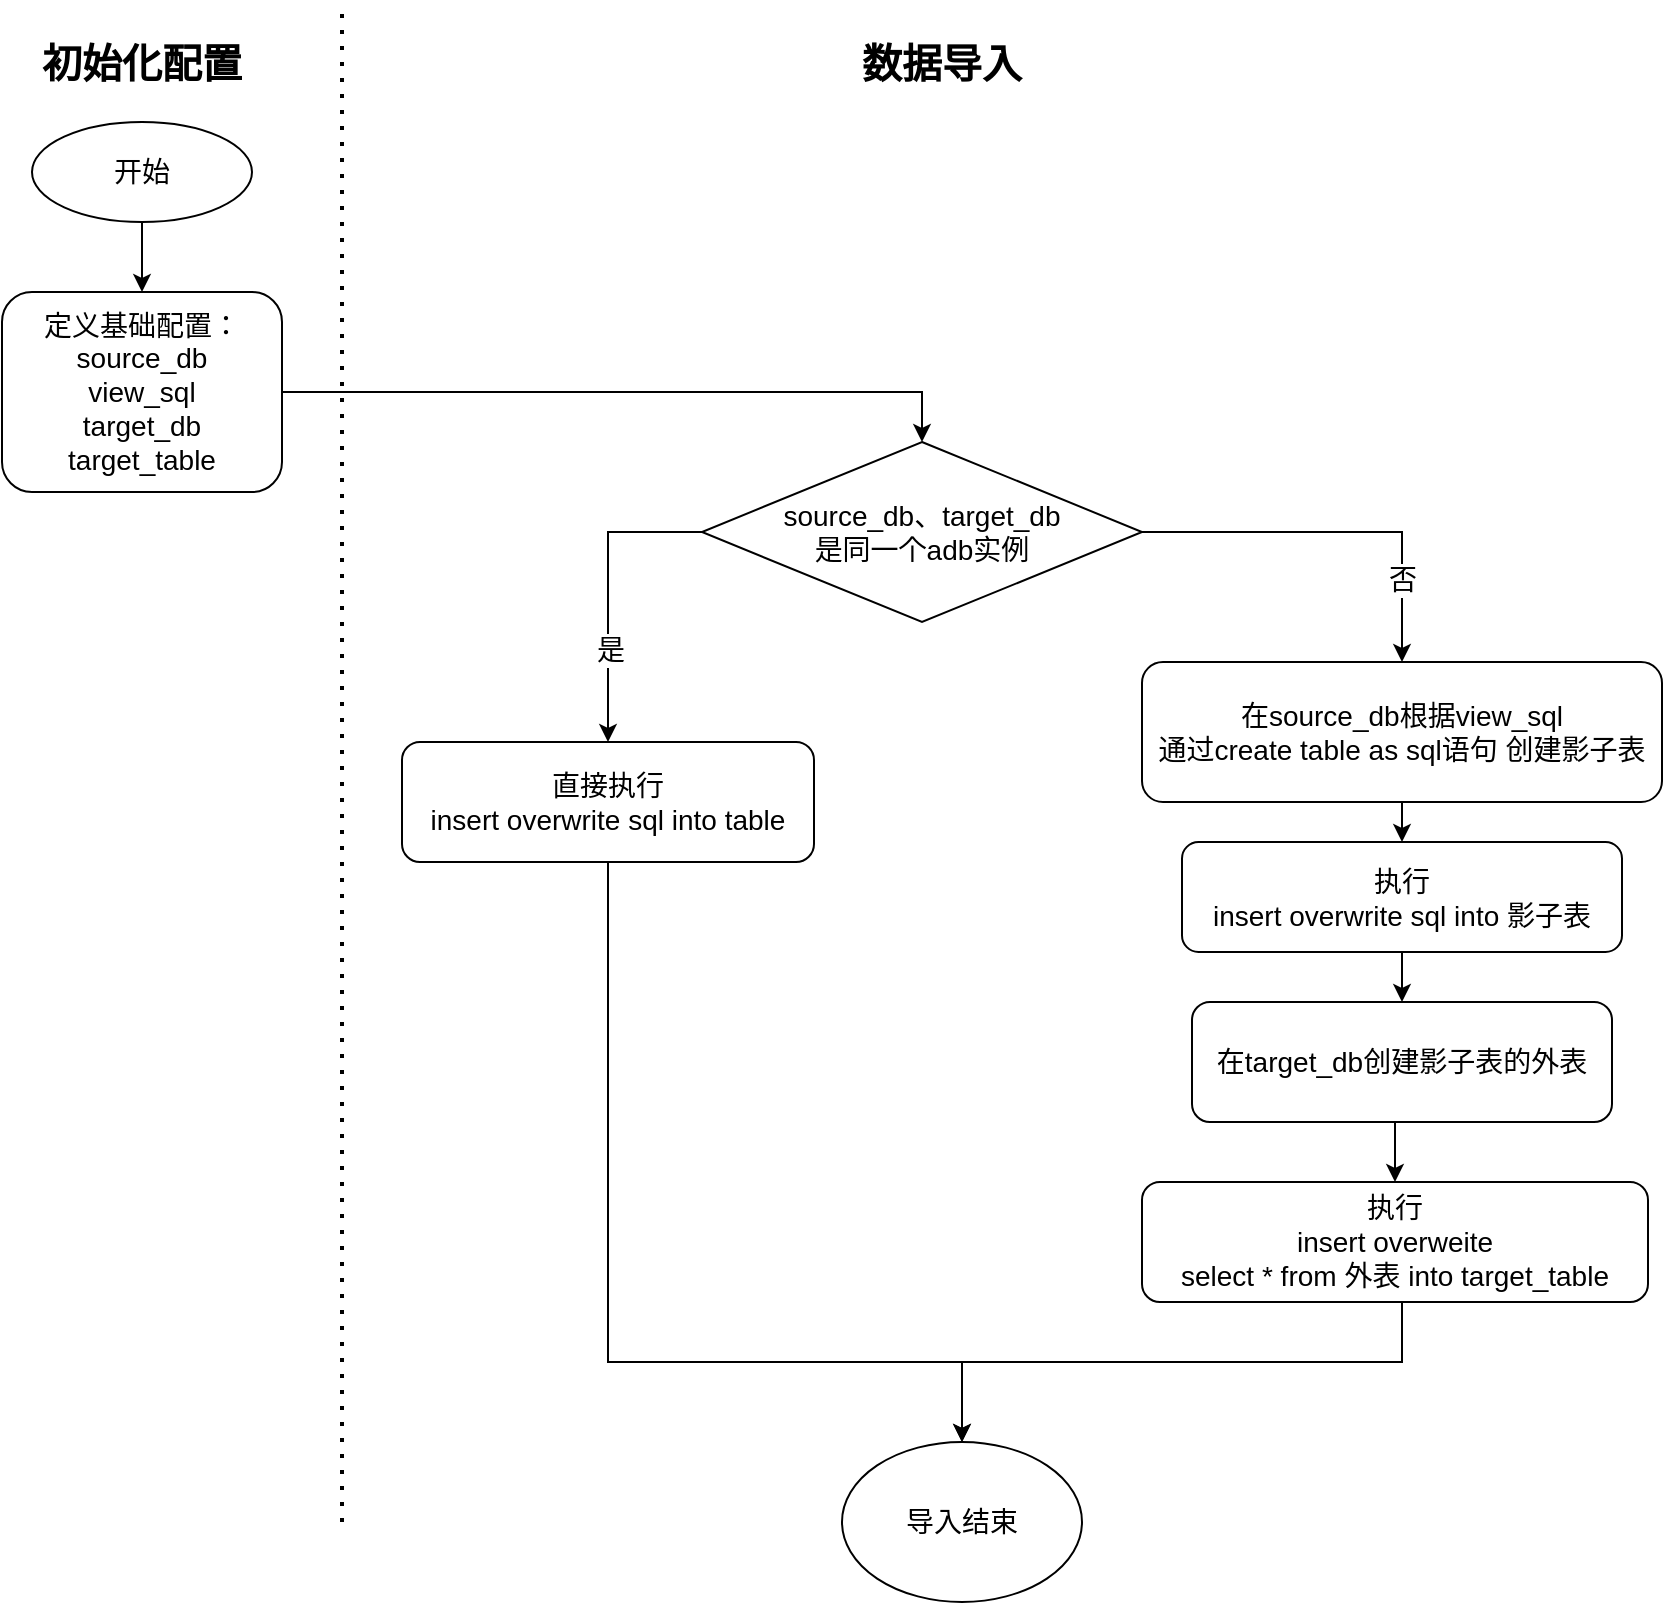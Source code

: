 <mxfile version="14.5.1" type="device"><diagram id="pDWVGIP9N7D2Ax0YQX7k" name="第 1 页"><mxGraphModel dx="1422" dy="822" grid="1" gridSize="10" guides="1" tooltips="1" connect="1" arrows="1" fold="1" page="1" pageScale="1" pageWidth="827" pageHeight="1169" math="0" shadow="0"><root><mxCell id="0"/><mxCell id="1" parent="0"/><mxCell id="4pWvsy92mV19zDpVHAoq-1" value="&lt;font style=&quot;font-size: 20px&quot;&gt;&lt;b&gt;初始化配置&lt;/b&gt;&lt;/font&gt;" style="text;html=1;strokeColor=none;fillColor=none;align=center;verticalAlign=middle;whiteSpace=wrap;rounded=0;" vertex="1" parent="1"><mxGeometry x="80" y="90" width="140" height="40" as="geometry"/></mxCell><mxCell id="4pWvsy92mV19zDpVHAoq-2" style="edgeStyle=orthogonalEdgeStyle;rounded=0;orthogonalLoop=1;jettySize=auto;html=1;exitX=0.5;exitY=1;exitDx=0;exitDy=0;entryX=0.5;entryY=0;entryDx=0;entryDy=0;" edge="1" parent="1" source="4pWvsy92mV19zDpVHAoq-3" target="4pWvsy92mV19zDpVHAoq-5"><mxGeometry relative="1" as="geometry"/></mxCell><mxCell id="4pWvsy92mV19zDpVHAoq-3" value="&lt;font style=&quot;font-size: 14px&quot;&gt;开始&lt;/font&gt;" style="ellipse;whiteSpace=wrap;html=1;" vertex="1" parent="1"><mxGeometry x="95" y="140" width="110" height="50" as="geometry"/></mxCell><mxCell id="4pWvsy92mV19zDpVHAoq-11" style="edgeStyle=orthogonalEdgeStyle;rounded=0;orthogonalLoop=1;jettySize=auto;html=1;exitX=1;exitY=0.5;exitDx=0;exitDy=0;entryX=0.5;entryY=0;entryDx=0;entryDy=0;" edge="1" parent="1" source="4pWvsy92mV19zDpVHAoq-5" target="4pWvsy92mV19zDpVHAoq-9"><mxGeometry relative="1" as="geometry"/></mxCell><mxCell id="4pWvsy92mV19zDpVHAoq-5" value="&lt;span style=&quot;font-size: 14px&quot;&gt;定义基础配置：&lt;/span&gt;&lt;br style=&quot;font-size: 14px&quot;&gt;&lt;span style=&quot;font-size: 14px&quot;&gt;source_db&lt;/span&gt;&lt;br style=&quot;font-size: 14px&quot;&gt;&lt;span style=&quot;font-size: 14px&quot;&gt;view_sql&lt;/span&gt;&lt;br style=&quot;font-size: 14px&quot;&gt;&lt;span style=&quot;font-size: 14px&quot;&gt;target_db&lt;/span&gt;&lt;br style=&quot;font-size: 14px&quot;&gt;&lt;span style=&quot;font-size: 14px&quot;&gt;target_table&lt;/span&gt;" style="rounded=1;whiteSpace=wrap;html=1;" vertex="1" parent="1"><mxGeometry x="80" y="225" width="140" height="100" as="geometry"/></mxCell><mxCell id="4pWvsy92mV19zDpVHAoq-7" value="&lt;span style=&quot;font-size: 20px&quot;&gt;&lt;b&gt;数据导入&lt;/b&gt;&lt;/span&gt;" style="text;html=1;strokeColor=none;fillColor=none;align=center;verticalAlign=middle;whiteSpace=wrap;rounded=0;" vertex="1" parent="1"><mxGeometry x="480" y="90" width="140" height="40" as="geometry"/></mxCell><mxCell id="4pWvsy92mV19zDpVHAoq-8" value="" style="endArrow=none;dashed=1;html=1;dashPattern=1 3;strokeWidth=2;" edge="1" parent="1"><mxGeometry width="50" height="50" relative="1" as="geometry"><mxPoint x="250" y="840" as="sourcePoint"/><mxPoint x="250" y="80" as="targetPoint"/></mxGeometry></mxCell><mxCell id="4pWvsy92mV19zDpVHAoq-14" style="edgeStyle=orthogonalEdgeStyle;rounded=0;orthogonalLoop=1;jettySize=auto;html=1;exitX=0;exitY=0.5;exitDx=0;exitDy=0;" edge="1" parent="1" source="4pWvsy92mV19zDpVHAoq-9" target="4pWvsy92mV19zDpVHAoq-13"><mxGeometry relative="1" as="geometry"/></mxCell><mxCell id="4pWvsy92mV19zDpVHAoq-15" value="&lt;font style=&quot;font-size: 14px&quot;&gt;是&lt;/font&gt;" style="edgeLabel;html=1;align=center;verticalAlign=middle;resizable=0;points=[];" vertex="1" connectable="0" parent="4pWvsy92mV19zDpVHAoq-14"><mxGeometry x="0.396" y="1" relative="1" as="geometry"><mxPoint as="offset"/></mxGeometry></mxCell><mxCell id="4pWvsy92mV19zDpVHAoq-19" value="&lt;font style=&quot;font-size: 14px&quot;&gt;否&lt;/font&gt;" style="edgeStyle=orthogonalEdgeStyle;rounded=0;orthogonalLoop=1;jettySize=auto;html=1;exitX=1;exitY=0.5;exitDx=0;exitDy=0;entryX=0.5;entryY=0;entryDx=0;entryDy=0;" edge="1" parent="1" source="4pWvsy92mV19zDpVHAoq-9" target="4pWvsy92mV19zDpVHAoq-18"><mxGeometry x="0.575" relative="1" as="geometry"><mxPoint as="offset"/></mxGeometry></mxCell><mxCell id="4pWvsy92mV19zDpVHAoq-9" value="&lt;font style=&quot;font-size: 14px&quot;&gt;source_db、target_db&lt;br&gt;是同一个adb实例&lt;/font&gt;" style="rhombus;whiteSpace=wrap;html=1;" vertex="1" parent="1"><mxGeometry x="430" y="300" width="220" height="90" as="geometry"/></mxCell><mxCell id="4pWvsy92mV19zDpVHAoq-17" style="edgeStyle=orthogonalEdgeStyle;rounded=0;orthogonalLoop=1;jettySize=auto;html=1;exitX=0.5;exitY=1;exitDx=0;exitDy=0;entryX=0.5;entryY=0;entryDx=0;entryDy=0;" edge="1" parent="1" source="4pWvsy92mV19zDpVHAoq-13" target="4pWvsy92mV19zDpVHAoq-16"><mxGeometry relative="1" as="geometry"><Array as="points"><mxPoint x="383" y="760"/><mxPoint x="560" y="760"/></Array></mxGeometry></mxCell><mxCell id="4pWvsy92mV19zDpVHAoq-13" value="&lt;font style=&quot;font-size: 14px&quot;&gt;直接执行&lt;br&gt;insert overwrite sql into table&lt;/font&gt;" style="rounded=1;whiteSpace=wrap;html=1;" vertex="1" parent="1"><mxGeometry x="280" y="450" width="206" height="60" as="geometry"/></mxCell><mxCell id="4pWvsy92mV19zDpVHAoq-16" value="&lt;font style=&quot;font-size: 14px&quot;&gt;导入结束&lt;/font&gt;" style="ellipse;whiteSpace=wrap;html=1;" vertex="1" parent="1"><mxGeometry x="500" y="800" width="120" height="80" as="geometry"/></mxCell><mxCell id="4pWvsy92mV19zDpVHAoq-21" style="edgeStyle=orthogonalEdgeStyle;rounded=0;orthogonalLoop=1;jettySize=auto;html=1;exitX=0.5;exitY=1;exitDx=0;exitDy=0;entryX=0.5;entryY=0;entryDx=0;entryDy=0;" edge="1" parent="1" source="4pWvsy92mV19zDpVHAoq-18" target="4pWvsy92mV19zDpVHAoq-20"><mxGeometry relative="1" as="geometry"/></mxCell><mxCell id="4pWvsy92mV19zDpVHAoq-18" value="&lt;font style=&quot;font-size: 14px&quot;&gt;在source_db根据view_sql&lt;br&gt;通过create table as sql语句 创建影子表&lt;/font&gt;" style="rounded=1;whiteSpace=wrap;html=1;" vertex="1" parent="1"><mxGeometry x="650" y="410" width="260" height="70" as="geometry"/></mxCell><mxCell id="4pWvsy92mV19zDpVHAoq-23" style="edgeStyle=orthogonalEdgeStyle;rounded=0;orthogonalLoop=1;jettySize=auto;html=1;exitX=0.5;exitY=1;exitDx=0;exitDy=0;entryX=0.5;entryY=0;entryDx=0;entryDy=0;" edge="1" parent="1" source="4pWvsy92mV19zDpVHAoq-20" target="4pWvsy92mV19zDpVHAoq-22"><mxGeometry relative="1" as="geometry"/></mxCell><mxCell id="4pWvsy92mV19zDpVHAoq-20" value="&lt;font style=&quot;font-size: 14px&quot;&gt;执行&lt;br&gt;insert overwrite sql into 影子表&lt;/font&gt;" style="rounded=1;whiteSpace=wrap;html=1;" vertex="1" parent="1"><mxGeometry x="670" y="500" width="220" height="55" as="geometry"/></mxCell><mxCell id="4pWvsy92mV19zDpVHAoq-25" style="edgeStyle=orthogonalEdgeStyle;rounded=0;orthogonalLoop=1;jettySize=auto;html=1;exitX=0.5;exitY=1;exitDx=0;exitDy=0;entryX=0.5;entryY=0;entryDx=0;entryDy=0;" edge="1" parent="1" source="4pWvsy92mV19zDpVHAoq-22" target="4pWvsy92mV19zDpVHAoq-24"><mxGeometry relative="1" as="geometry"/></mxCell><mxCell id="4pWvsy92mV19zDpVHAoq-22" value="&lt;font style=&quot;font-size: 14px&quot;&gt;在target_db创建影子表的外表&lt;/font&gt;" style="rounded=1;whiteSpace=wrap;html=1;" vertex="1" parent="1"><mxGeometry x="675" y="580" width="210" height="60" as="geometry"/></mxCell><mxCell id="4pWvsy92mV19zDpVHAoq-26" style="edgeStyle=orthogonalEdgeStyle;rounded=0;orthogonalLoop=1;jettySize=auto;html=1;exitX=0.5;exitY=1;exitDx=0;exitDy=0;entryX=0.5;entryY=0;entryDx=0;entryDy=0;" edge="1" parent="1" source="4pWvsy92mV19zDpVHAoq-24" target="4pWvsy92mV19zDpVHAoq-16"><mxGeometry relative="1" as="geometry"><Array as="points"><mxPoint x="780" y="730"/><mxPoint x="780" y="760"/><mxPoint x="560" y="760"/></Array></mxGeometry></mxCell><mxCell id="4pWvsy92mV19zDpVHAoq-24" value="&lt;font style=&quot;font-size: 14px&quot;&gt;执行&lt;br&gt;insert overweite &lt;br&gt;select * from 外表 into target_table&lt;/font&gt;" style="rounded=1;whiteSpace=wrap;html=1;" vertex="1" parent="1"><mxGeometry x="650" y="670" width="253" height="60" as="geometry"/></mxCell></root></mxGraphModel></diagram></mxfile>